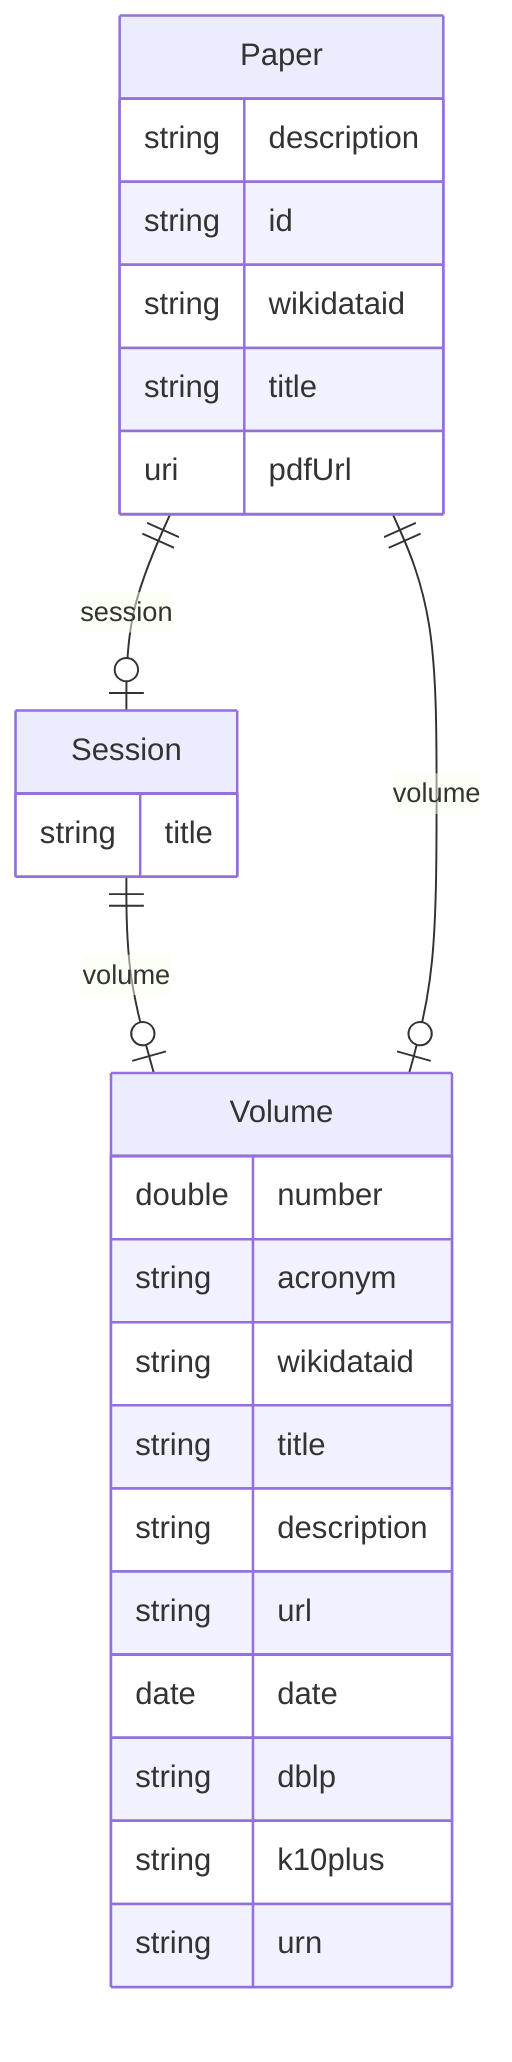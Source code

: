 erDiagram
Volume {
    double number  
    string acronym  
    string wikidataid  
    string title  
    string description  
    string url  
    date date  
    string dblp  
    string k10plus  
    string urn  
}
Session {
    string title  
}
Paper {
    string description  
    string id  
    string wikidataid  
    string title  
    uri pdfUrl  
}

Session ||--|o Volume : "volume"
Paper ||--|o Volume : "volume"
Paper ||--|o Session : "session"